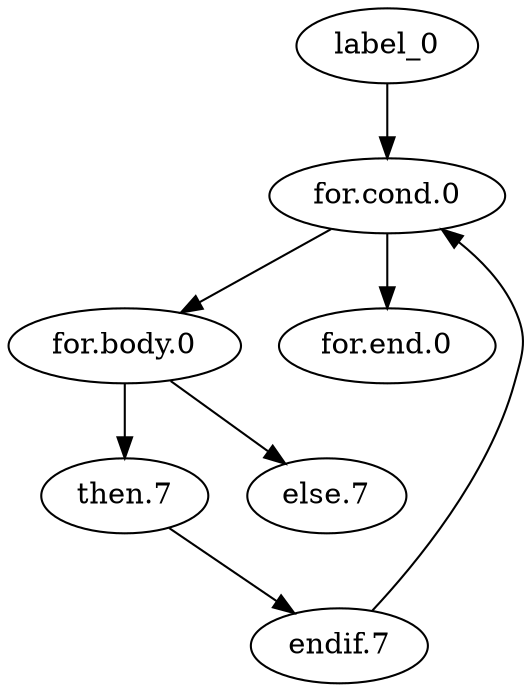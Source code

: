 digraph {
	label_0
	label_0 -> "for.cond.0"
	"for.cond.0"
	"for.cond.0" -> "for.body.0"
	"for.cond.0" -> "for.end.0"
	"for.body.0"
	"for.body.0" -> "then.7"
	"for.body.0" -> "else.7"
	"then.7"
	"then.7" -> "endif.7"
	"endif.7"
	"endif.7" -> "for.cond.0"
}
